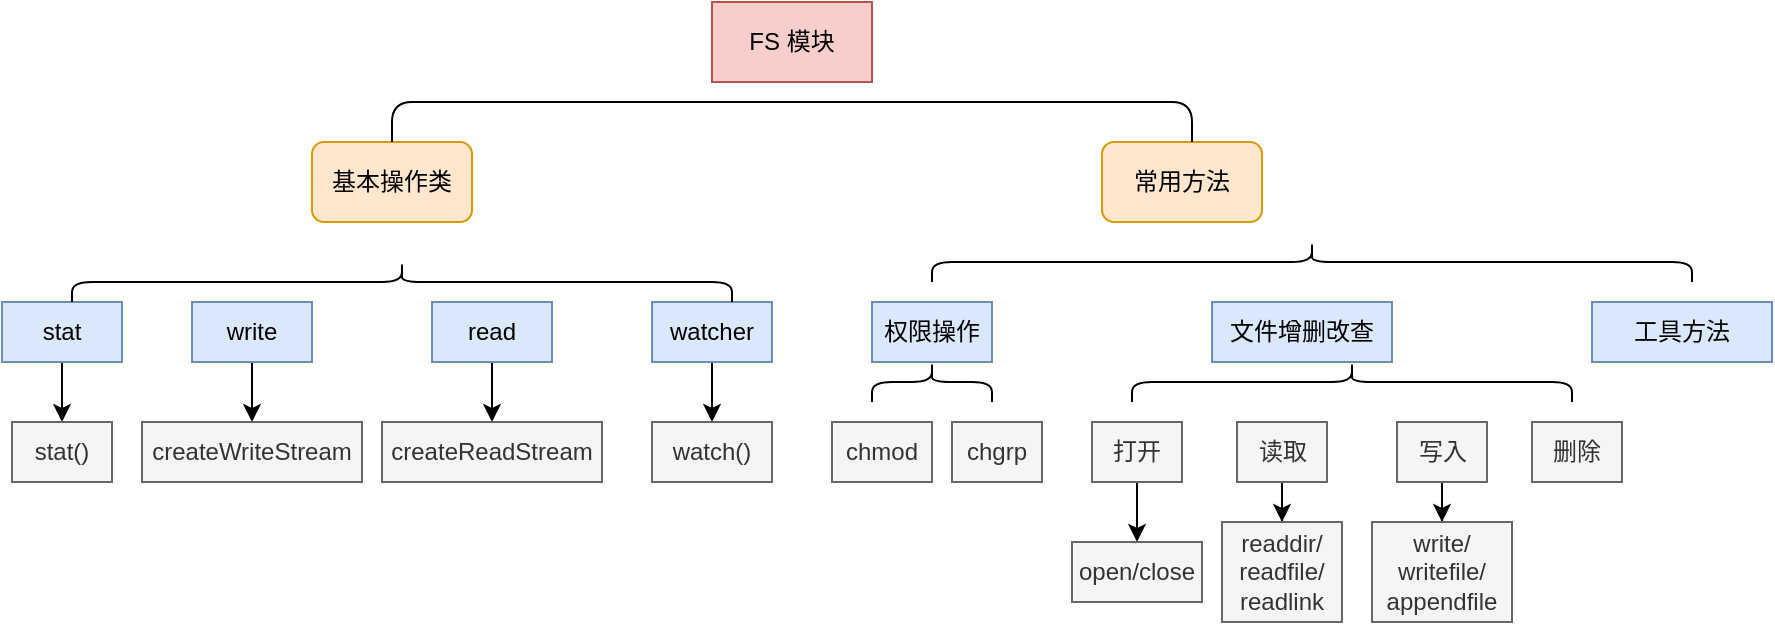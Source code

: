<mxfile version="20.2.8" type="github">
  <diagram id="1UyiZmf48p8MatWu2e_s" name="fs">
    <mxGraphModel dx="1025" dy="689" grid="1" gridSize="10" guides="1" tooltips="1" connect="1" arrows="1" fold="1" page="1" pageScale="1" pageWidth="2339" pageHeight="3300" math="0" shadow="0">
      <root>
        <mxCell id="0" />
        <mxCell id="1" parent="0" />
        <mxCell id="5ulxxzKyCWh2ly2rTKkh-1" value="FS 模块" style="rounded=0;whiteSpace=wrap;html=1;fillColor=#f8cecc;strokeColor=#b85450;" vertex="1" parent="1">
          <mxGeometry x="520" y="80" width="80" height="40" as="geometry" />
        </mxCell>
        <mxCell id="5ulxxzKyCWh2ly2rTKkh-2" value="基本操作类" style="rounded=1;whiteSpace=wrap;html=1;fillColor=#ffe6cc;strokeColor=#d79b00;" vertex="1" parent="1">
          <mxGeometry x="320" y="150" width="80" height="40" as="geometry" />
        </mxCell>
        <mxCell id="5ulxxzKyCWh2ly2rTKkh-3" value="常用方法" style="rounded=1;whiteSpace=wrap;html=1;fillColor=#ffe6cc;strokeColor=#d79b00;" vertex="1" parent="1">
          <mxGeometry x="715" y="150" width="80" height="40" as="geometry" />
        </mxCell>
        <mxCell id="5ulxxzKyCWh2ly2rTKkh-35" value="" style="edgeStyle=orthogonalEdgeStyle;rounded=0;orthogonalLoop=1;jettySize=auto;html=1;" edge="1" parent="1" source="5ulxxzKyCWh2ly2rTKkh-4" target="5ulxxzKyCWh2ly2rTKkh-16">
          <mxGeometry relative="1" as="geometry" />
        </mxCell>
        <mxCell id="5ulxxzKyCWh2ly2rTKkh-4" value="stat" style="text;html=1;strokeColor=#6c8ebf;fillColor=#dae8fc;align=center;verticalAlign=middle;whiteSpace=wrap;rounded=0;" vertex="1" parent="1">
          <mxGeometry x="165" y="230" width="60" height="30" as="geometry" />
        </mxCell>
        <mxCell id="5ulxxzKyCWh2ly2rTKkh-36" value="" style="edgeStyle=orthogonalEdgeStyle;rounded=0;orthogonalLoop=1;jettySize=auto;html=1;" edge="1" parent="1" source="5ulxxzKyCWh2ly2rTKkh-5" target="5ulxxzKyCWh2ly2rTKkh-17">
          <mxGeometry relative="1" as="geometry" />
        </mxCell>
        <mxCell id="5ulxxzKyCWh2ly2rTKkh-5" value="write" style="text;html=1;strokeColor=#6c8ebf;fillColor=#dae8fc;align=center;verticalAlign=middle;whiteSpace=wrap;rounded=0;" vertex="1" parent="1">
          <mxGeometry x="260" y="230" width="60" height="30" as="geometry" />
        </mxCell>
        <mxCell id="5ulxxzKyCWh2ly2rTKkh-37" value="" style="edgeStyle=orthogonalEdgeStyle;rounded=0;orthogonalLoop=1;jettySize=auto;html=1;" edge="1" parent="1" source="5ulxxzKyCWh2ly2rTKkh-6" target="5ulxxzKyCWh2ly2rTKkh-18">
          <mxGeometry relative="1" as="geometry" />
        </mxCell>
        <mxCell id="5ulxxzKyCWh2ly2rTKkh-6" value="read" style="text;html=1;strokeColor=#6c8ebf;fillColor=#dae8fc;align=center;verticalAlign=middle;whiteSpace=wrap;rounded=0;" vertex="1" parent="1">
          <mxGeometry x="380" y="230" width="60" height="30" as="geometry" />
        </mxCell>
        <mxCell id="5ulxxzKyCWh2ly2rTKkh-38" value="" style="edgeStyle=orthogonalEdgeStyle;rounded=0;orthogonalLoop=1;jettySize=auto;html=1;" edge="1" parent="1" source="5ulxxzKyCWh2ly2rTKkh-7" target="5ulxxzKyCWh2ly2rTKkh-19">
          <mxGeometry relative="1" as="geometry" />
        </mxCell>
        <mxCell id="5ulxxzKyCWh2ly2rTKkh-7" value="watcher" style="text;html=1;strokeColor=#6c8ebf;fillColor=#dae8fc;align=center;verticalAlign=middle;whiteSpace=wrap;rounded=0;" vertex="1" parent="1">
          <mxGeometry x="490" y="230" width="60" height="30" as="geometry" />
        </mxCell>
        <mxCell id="5ulxxzKyCWh2ly2rTKkh-8" value="权限操作" style="text;html=1;strokeColor=#6c8ebf;fillColor=#dae8fc;align=center;verticalAlign=middle;whiteSpace=wrap;rounded=0;" vertex="1" parent="1">
          <mxGeometry x="600" y="230" width="60" height="30" as="geometry" />
        </mxCell>
        <mxCell id="5ulxxzKyCWh2ly2rTKkh-11" value="文件增删改查" style="text;html=1;strokeColor=#6c8ebf;fillColor=#dae8fc;align=center;verticalAlign=middle;whiteSpace=wrap;rounded=0;" vertex="1" parent="1">
          <mxGeometry x="770" y="230" width="90" height="30" as="geometry" />
        </mxCell>
        <mxCell id="5ulxxzKyCWh2ly2rTKkh-12" value="工具方法" style="text;html=1;strokeColor=#6c8ebf;fillColor=#dae8fc;align=center;verticalAlign=middle;whiteSpace=wrap;rounded=0;" vertex="1" parent="1">
          <mxGeometry x="960" y="230" width="90" height="30" as="geometry" />
        </mxCell>
        <mxCell id="5ulxxzKyCWh2ly2rTKkh-16" value="stat()" style="text;html=1;align=center;verticalAlign=middle;whiteSpace=wrap;rounded=0;fillColor=#f5f5f5;fontColor=#333333;strokeColor=#666666;" vertex="1" parent="1">
          <mxGeometry x="170" y="290" width="50" height="30" as="geometry" />
        </mxCell>
        <mxCell id="5ulxxzKyCWh2ly2rTKkh-17" value="createWriteStream" style="text;html=1;align=center;verticalAlign=middle;whiteSpace=wrap;rounded=0;fillColor=#f5f5f5;fontColor=#333333;strokeColor=#666666;" vertex="1" parent="1">
          <mxGeometry x="235" y="290" width="110" height="30" as="geometry" />
        </mxCell>
        <mxCell id="5ulxxzKyCWh2ly2rTKkh-18" value="createReadStream" style="text;html=1;strokeColor=#666666;fillColor=#f5f5f5;align=center;verticalAlign=middle;whiteSpace=wrap;rounded=0;fontColor=#333333;" vertex="1" parent="1">
          <mxGeometry x="355" y="290" width="110" height="30" as="geometry" />
        </mxCell>
        <mxCell id="5ulxxzKyCWh2ly2rTKkh-19" value="watch()" style="text;html=1;strokeColor=#666666;fillColor=#f5f5f5;align=center;verticalAlign=middle;whiteSpace=wrap;rounded=0;fontColor=#333333;" vertex="1" parent="1">
          <mxGeometry x="490" y="290" width="60" height="30" as="geometry" />
        </mxCell>
        <mxCell id="5ulxxzKyCWh2ly2rTKkh-20" value="chmod" style="text;html=1;strokeColor=#666666;fillColor=#f5f5f5;align=center;verticalAlign=middle;whiteSpace=wrap;rounded=0;fontColor=#333333;" vertex="1" parent="1">
          <mxGeometry x="580" y="290" width="50" height="30" as="geometry" />
        </mxCell>
        <mxCell id="5ulxxzKyCWh2ly2rTKkh-21" value="chgrp" style="text;html=1;strokeColor=#666666;fillColor=#f5f5f5;align=center;verticalAlign=middle;whiteSpace=wrap;rounded=0;fontColor=#333333;" vertex="1" parent="1">
          <mxGeometry x="640" y="290" width="45" height="30" as="geometry" />
        </mxCell>
        <mxCell id="5ulxxzKyCWh2ly2rTKkh-41" value="" style="edgeStyle=orthogonalEdgeStyle;rounded=0;orthogonalLoop=1;jettySize=auto;html=1;" edge="1" parent="1" source="5ulxxzKyCWh2ly2rTKkh-22" target="5ulxxzKyCWh2ly2rTKkh-28">
          <mxGeometry relative="1" as="geometry" />
        </mxCell>
        <mxCell id="5ulxxzKyCWh2ly2rTKkh-22" value="打开" style="text;html=1;strokeColor=#666666;fillColor=#f5f5f5;align=center;verticalAlign=middle;whiteSpace=wrap;rounded=0;fontColor=#333333;" vertex="1" parent="1">
          <mxGeometry x="710" y="290" width="45" height="30" as="geometry" />
        </mxCell>
        <mxCell id="5ulxxzKyCWh2ly2rTKkh-42" value="" style="edgeStyle=orthogonalEdgeStyle;rounded=0;orthogonalLoop=1;jettySize=auto;html=1;" edge="1" parent="1" source="5ulxxzKyCWh2ly2rTKkh-24" target="5ulxxzKyCWh2ly2rTKkh-29">
          <mxGeometry relative="1" as="geometry" />
        </mxCell>
        <mxCell id="5ulxxzKyCWh2ly2rTKkh-24" value="读取" style="text;html=1;strokeColor=#666666;fillColor=#f5f5f5;align=center;verticalAlign=middle;whiteSpace=wrap;rounded=0;fontColor=#333333;" vertex="1" parent="1">
          <mxGeometry x="782.5" y="290" width="45" height="30" as="geometry" />
        </mxCell>
        <mxCell id="5ulxxzKyCWh2ly2rTKkh-43" value="" style="edgeStyle=orthogonalEdgeStyle;rounded=0;orthogonalLoop=1;jettySize=auto;html=1;" edge="1" parent="1" source="5ulxxzKyCWh2ly2rTKkh-26" target="5ulxxzKyCWh2ly2rTKkh-30">
          <mxGeometry relative="1" as="geometry" />
        </mxCell>
        <mxCell id="5ulxxzKyCWh2ly2rTKkh-26" value="写入" style="text;html=1;strokeColor=#666666;fillColor=#f5f5f5;align=center;verticalAlign=middle;whiteSpace=wrap;rounded=0;fontColor=#333333;" vertex="1" parent="1">
          <mxGeometry x="862.5" y="290" width="45" height="30" as="geometry" />
        </mxCell>
        <mxCell id="5ulxxzKyCWh2ly2rTKkh-27" value="删除" style="text;html=1;strokeColor=#666666;fillColor=#f5f5f5;align=center;verticalAlign=middle;whiteSpace=wrap;rounded=0;fontColor=#333333;" vertex="1" parent="1">
          <mxGeometry x="930" y="290" width="45" height="30" as="geometry" />
        </mxCell>
        <mxCell id="5ulxxzKyCWh2ly2rTKkh-28" value="open/close" style="text;html=1;strokeColor=#666666;fillColor=#f5f5f5;align=center;verticalAlign=middle;whiteSpace=wrap;rounded=0;fontColor=#333333;" vertex="1" parent="1">
          <mxGeometry x="700" y="350" width="65" height="30" as="geometry" />
        </mxCell>
        <mxCell id="5ulxxzKyCWh2ly2rTKkh-29" value="readdir/&lt;br&gt;readfile/&lt;br&gt;readlink" style="text;html=1;strokeColor=#666666;fillColor=#f5f5f5;align=center;verticalAlign=middle;whiteSpace=wrap;rounded=0;fontColor=#333333;" vertex="1" parent="1">
          <mxGeometry x="775" y="340" width="60" height="50" as="geometry" />
        </mxCell>
        <mxCell id="5ulxxzKyCWh2ly2rTKkh-30" value="write/&lt;br&gt;writefile/&lt;br&gt;appendfile" style="text;html=1;strokeColor=#666666;fillColor=#f5f5f5;align=center;verticalAlign=middle;whiteSpace=wrap;rounded=0;fontColor=#333333;" vertex="1" parent="1">
          <mxGeometry x="850" y="340" width="70" height="50" as="geometry" />
        </mxCell>
        <mxCell id="5ulxxzKyCWh2ly2rTKkh-32" value="" style="shape=curlyBracket;whiteSpace=wrap;html=1;rounded=1;flipH=1;direction=south;size=0;" vertex="1" parent="1">
          <mxGeometry x="360" y="130" width="400" height="20" as="geometry" />
        </mxCell>
        <mxCell id="5ulxxzKyCWh2ly2rTKkh-33" value="" style="shape=curlyBracket;whiteSpace=wrap;html=1;rounded=1;flipH=1;direction=south;" vertex="1" parent="1">
          <mxGeometry x="630" y="200" width="380" height="20" as="geometry" />
        </mxCell>
        <mxCell id="5ulxxzKyCWh2ly2rTKkh-34" value="" style="shape=curlyBracket;whiteSpace=wrap;html=1;rounded=1;flipH=1;direction=south;" vertex="1" parent="1">
          <mxGeometry x="200" y="210" width="330" height="20" as="geometry" />
        </mxCell>
        <mxCell id="5ulxxzKyCWh2ly2rTKkh-39" value="" style="shape=curlyBracket;whiteSpace=wrap;html=1;rounded=1;flipH=1;direction=south;" vertex="1" parent="1">
          <mxGeometry x="600" y="260" width="60" height="20" as="geometry" />
        </mxCell>
        <mxCell id="5ulxxzKyCWh2ly2rTKkh-40" value="" style="shape=curlyBracket;whiteSpace=wrap;html=1;rounded=1;flipH=1;direction=south;" vertex="1" parent="1">
          <mxGeometry x="730" y="260" width="220" height="20" as="geometry" />
        </mxCell>
      </root>
    </mxGraphModel>
  </diagram>
</mxfile>
